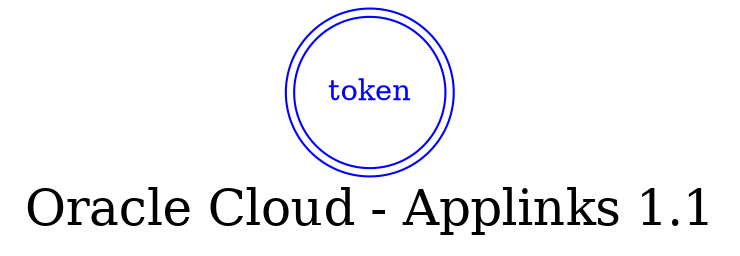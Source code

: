 digraph LexiconGraph {
graph[label="Oracle Cloud - Applinks 1.1", fontsize=24]
splines=true
"token" [color=blue, fontcolor=blue, shape=doublecircle]
}
